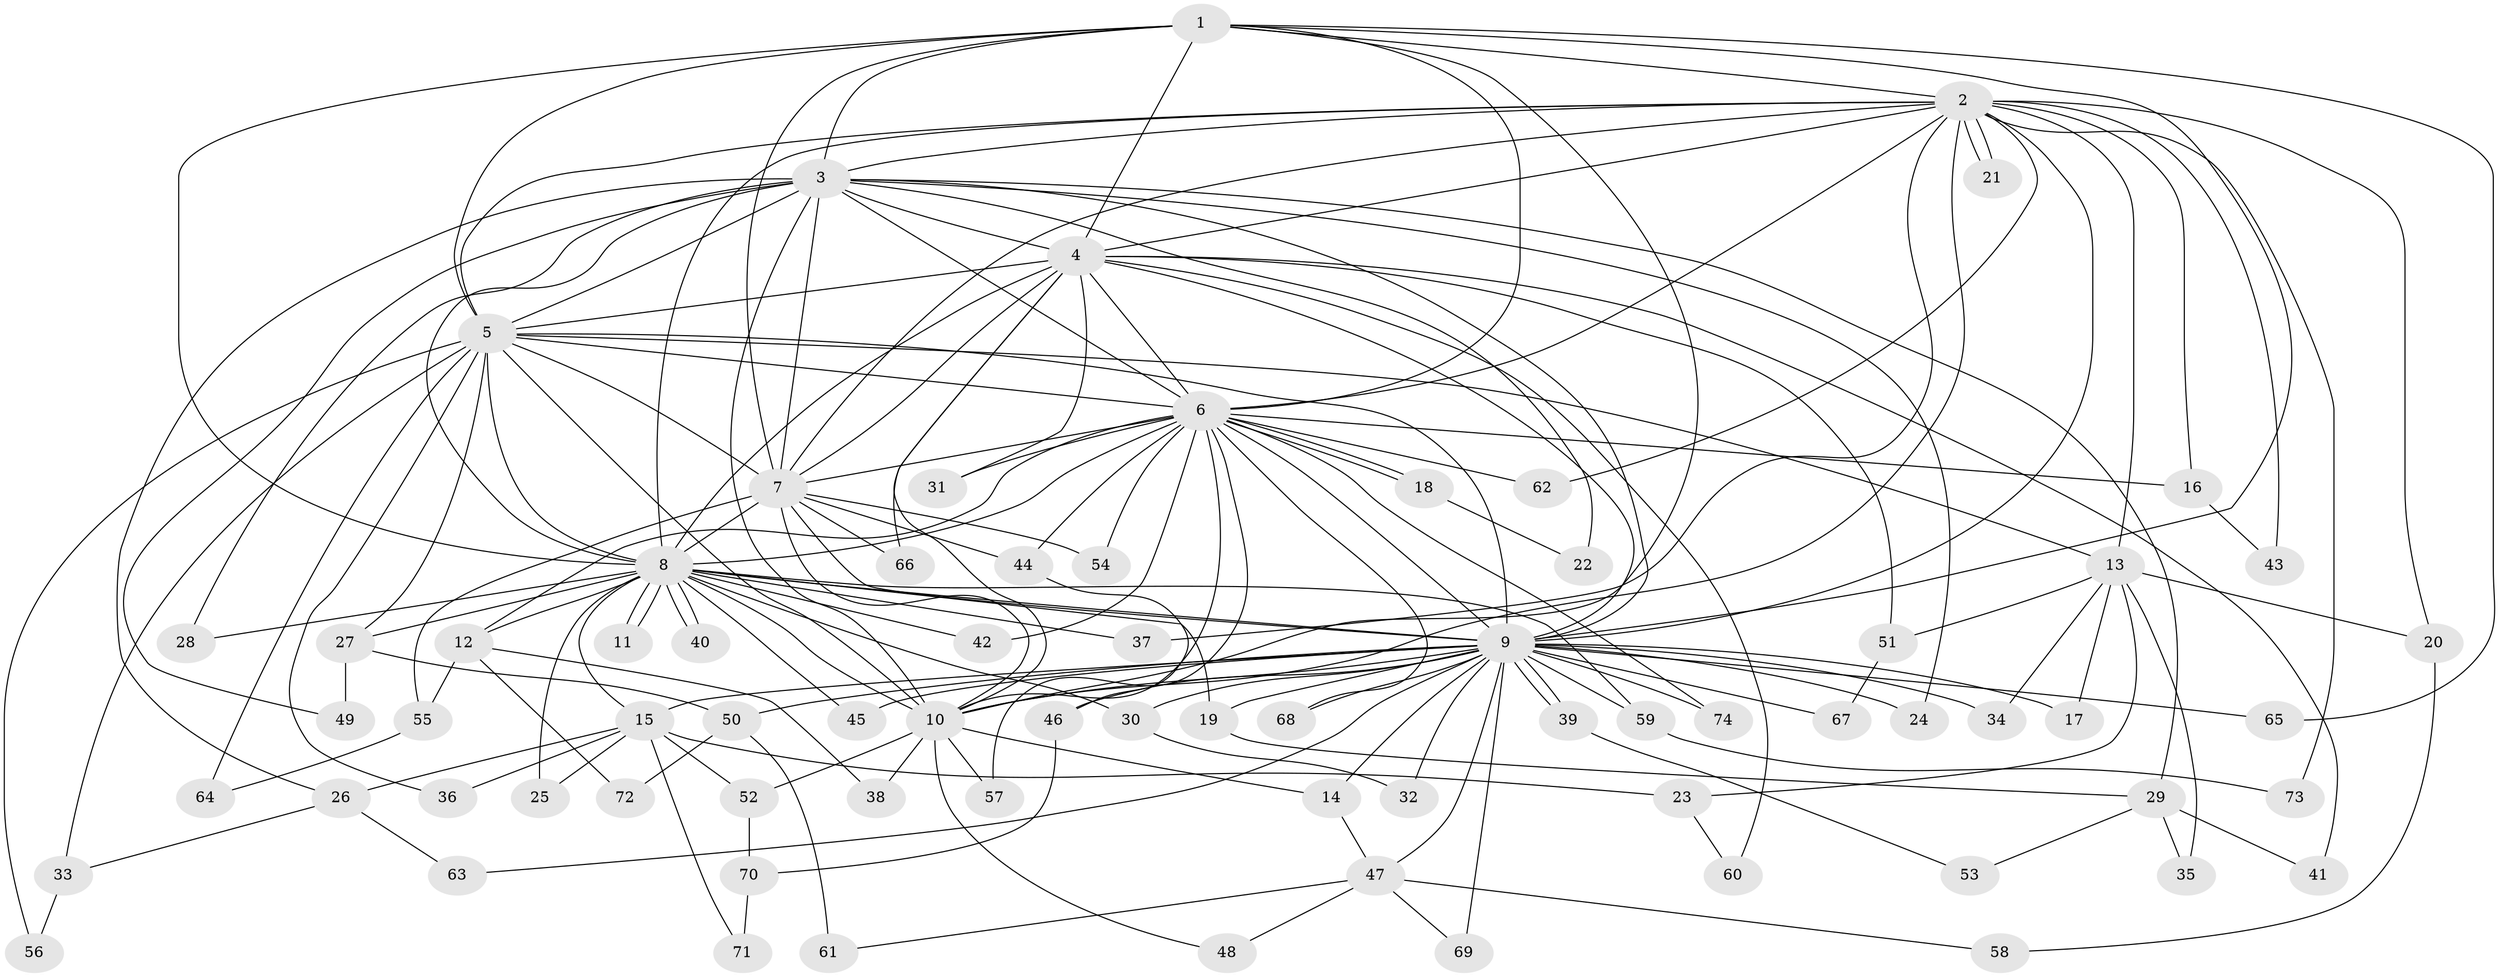 // coarse degree distribution, {12: 0.022727272727272728, 10: 0.045454545454545456, 7: 0.022727272727272728, 1: 0.18181818181818182, 2: 0.5454545454545454, 4: 0.06818181818181818, 19: 0.022727272727272728, 3: 0.06818181818181818, 25: 0.022727272727272728}
// Generated by graph-tools (version 1.1) at 2025/48/03/04/25 21:48:58]
// undirected, 74 vertices, 173 edges
graph export_dot {
graph [start="1"]
  node [color=gray90,style=filled];
  1;
  2;
  3;
  4;
  5;
  6;
  7;
  8;
  9;
  10;
  11;
  12;
  13;
  14;
  15;
  16;
  17;
  18;
  19;
  20;
  21;
  22;
  23;
  24;
  25;
  26;
  27;
  28;
  29;
  30;
  31;
  32;
  33;
  34;
  35;
  36;
  37;
  38;
  39;
  40;
  41;
  42;
  43;
  44;
  45;
  46;
  47;
  48;
  49;
  50;
  51;
  52;
  53;
  54;
  55;
  56;
  57;
  58;
  59;
  60;
  61;
  62;
  63;
  64;
  65;
  66;
  67;
  68;
  69;
  70;
  71;
  72;
  73;
  74;
  1 -- 2;
  1 -- 3;
  1 -- 4;
  1 -- 5;
  1 -- 6;
  1 -- 7;
  1 -- 8;
  1 -- 9;
  1 -- 10;
  1 -- 65;
  2 -- 3;
  2 -- 4;
  2 -- 5;
  2 -- 6;
  2 -- 7;
  2 -- 8;
  2 -- 9;
  2 -- 10;
  2 -- 13;
  2 -- 16;
  2 -- 20;
  2 -- 21;
  2 -- 21;
  2 -- 37;
  2 -- 43;
  2 -- 62;
  2 -- 73;
  3 -- 4;
  3 -- 5;
  3 -- 6;
  3 -- 7;
  3 -- 8;
  3 -- 9;
  3 -- 10;
  3 -- 22;
  3 -- 24;
  3 -- 26;
  3 -- 28;
  3 -- 29;
  3 -- 49;
  4 -- 5;
  4 -- 6;
  4 -- 7;
  4 -- 8;
  4 -- 9;
  4 -- 10;
  4 -- 31;
  4 -- 41;
  4 -- 51;
  4 -- 60;
  4 -- 66;
  5 -- 6;
  5 -- 7;
  5 -- 8;
  5 -- 9;
  5 -- 10;
  5 -- 13;
  5 -- 27;
  5 -- 33;
  5 -- 36;
  5 -- 56;
  5 -- 64;
  6 -- 7;
  6 -- 8;
  6 -- 9;
  6 -- 10;
  6 -- 12;
  6 -- 16;
  6 -- 18;
  6 -- 18;
  6 -- 31;
  6 -- 42;
  6 -- 44;
  6 -- 54;
  6 -- 57;
  6 -- 62;
  6 -- 68;
  6 -- 74;
  7 -- 8;
  7 -- 9;
  7 -- 10;
  7 -- 44;
  7 -- 54;
  7 -- 55;
  7 -- 66;
  8 -- 9;
  8 -- 10;
  8 -- 11;
  8 -- 11;
  8 -- 12;
  8 -- 15;
  8 -- 19;
  8 -- 25;
  8 -- 27;
  8 -- 28;
  8 -- 30;
  8 -- 37;
  8 -- 40;
  8 -- 40;
  8 -- 42;
  8 -- 45;
  8 -- 59;
  9 -- 10;
  9 -- 14;
  9 -- 15;
  9 -- 17;
  9 -- 19;
  9 -- 24;
  9 -- 30;
  9 -- 32;
  9 -- 34;
  9 -- 39;
  9 -- 39;
  9 -- 45;
  9 -- 46;
  9 -- 47;
  9 -- 50;
  9 -- 59;
  9 -- 63;
  9 -- 65;
  9 -- 67;
  9 -- 68;
  9 -- 69;
  9 -- 74;
  10 -- 14;
  10 -- 38;
  10 -- 48;
  10 -- 52;
  10 -- 57;
  12 -- 38;
  12 -- 55;
  12 -- 72;
  13 -- 17;
  13 -- 20;
  13 -- 23;
  13 -- 34;
  13 -- 35;
  13 -- 51;
  14 -- 47;
  15 -- 23;
  15 -- 25;
  15 -- 26;
  15 -- 36;
  15 -- 52;
  15 -- 71;
  16 -- 43;
  18 -- 22;
  19 -- 29;
  20 -- 58;
  23 -- 60;
  26 -- 33;
  26 -- 63;
  27 -- 49;
  27 -- 50;
  29 -- 35;
  29 -- 41;
  29 -- 53;
  30 -- 32;
  33 -- 56;
  39 -- 53;
  44 -- 46;
  46 -- 70;
  47 -- 48;
  47 -- 58;
  47 -- 61;
  47 -- 69;
  50 -- 61;
  50 -- 72;
  51 -- 67;
  52 -- 70;
  55 -- 64;
  59 -- 73;
  70 -- 71;
}
